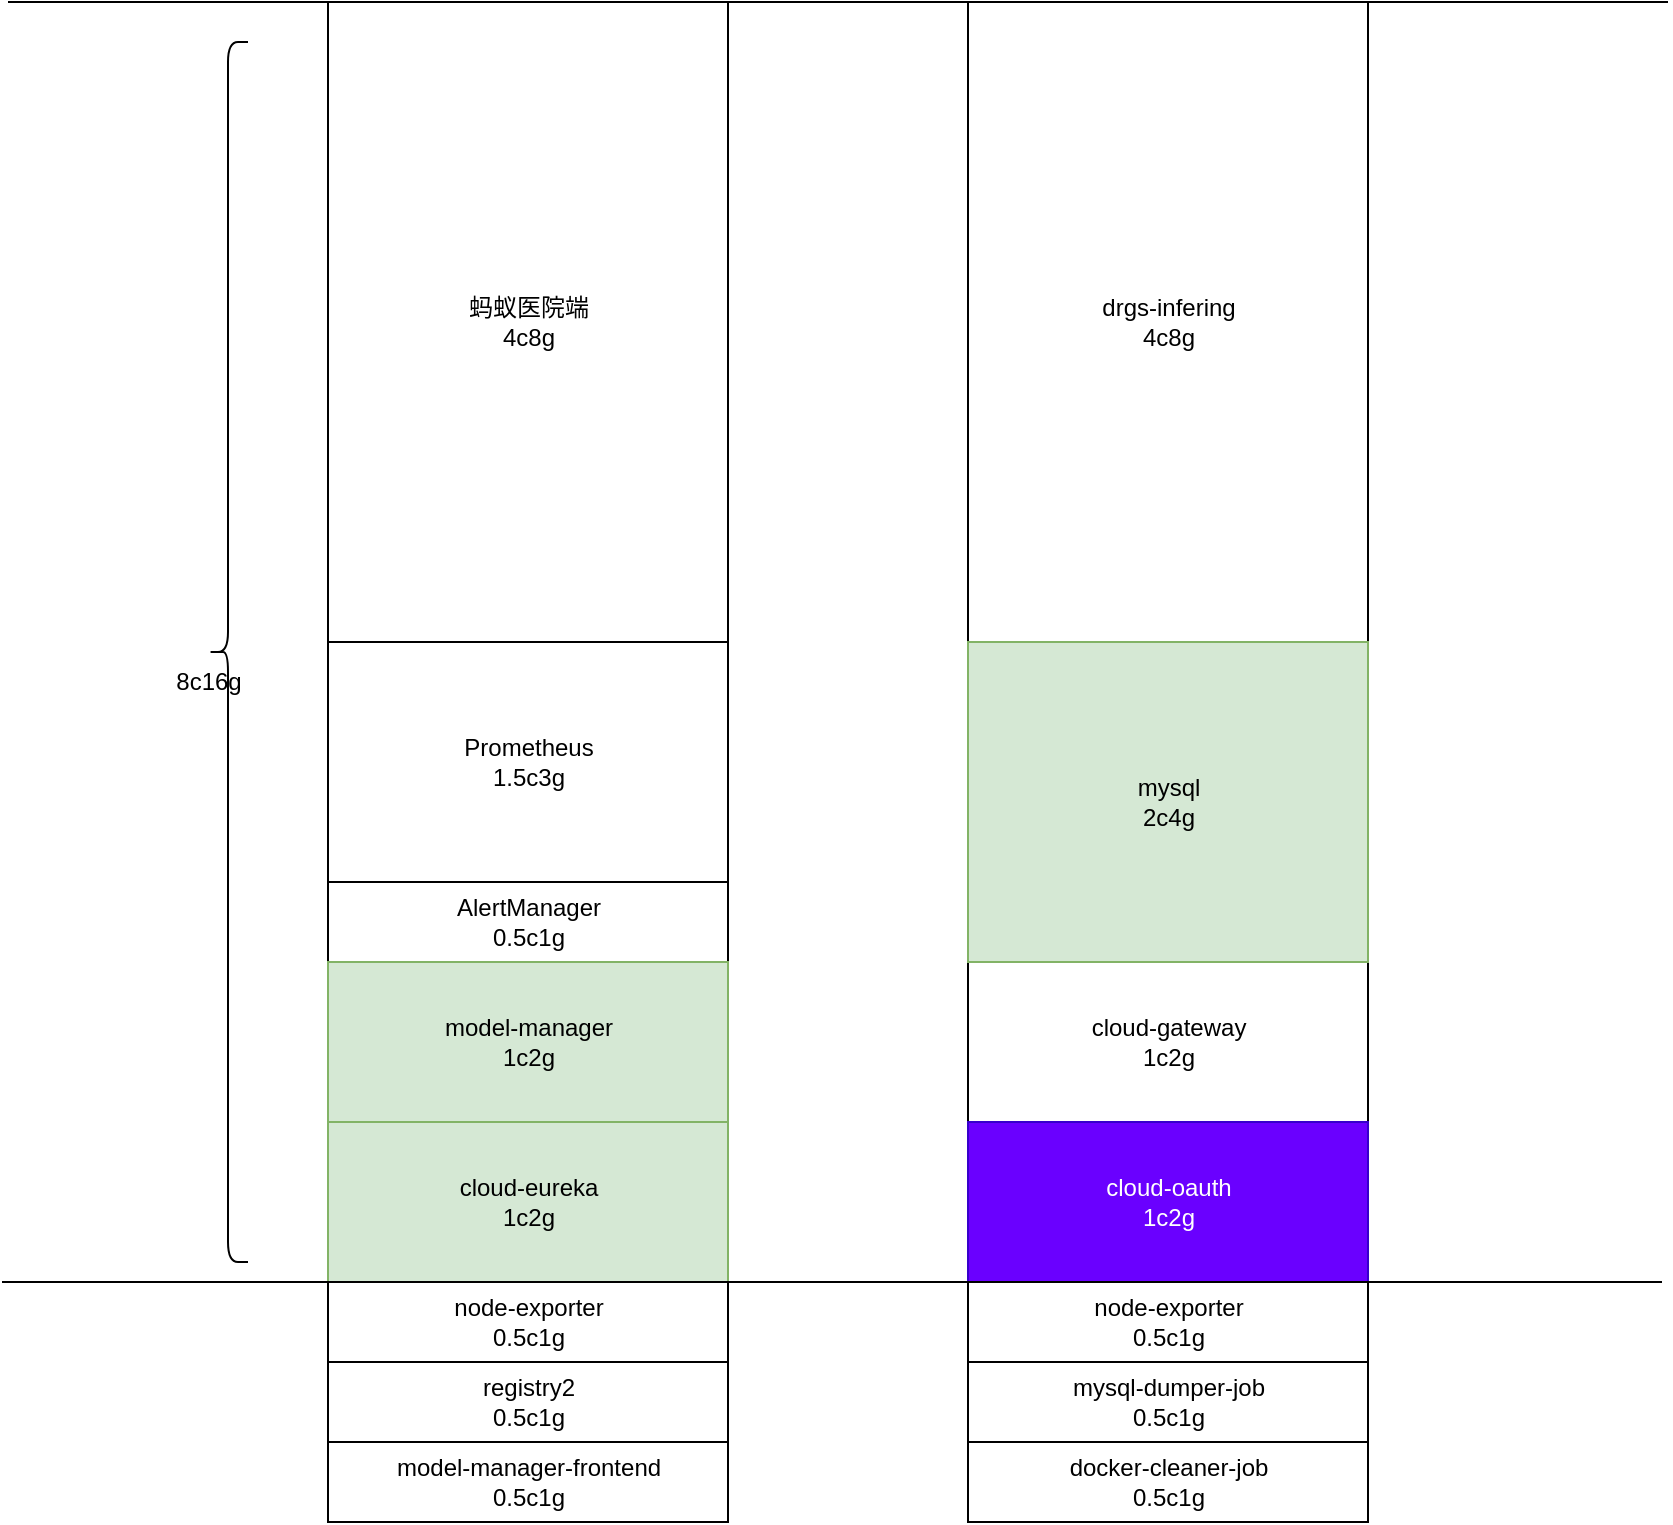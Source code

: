 <mxfile version="13.7.5" type="github">
  <diagram id="hqJXE2mBXw9CYA6xbLTW" name="第 1 页">
    <mxGraphModel dx="2660" dy="1033" grid="1" gridSize="10" guides="1" tooltips="1" connect="1" arrows="1" fold="1" page="1" pageScale="1" pageWidth="827" pageHeight="1169" math="0" shadow="0">
      <root>
        <mxCell id="0" />
        <mxCell id="1" parent="0" />
        <mxCell id="uZS38UH1FDWmxBuLMC9N-2" value="" style="endArrow=none;html=1;" parent="1" edge="1">
          <mxGeometry width="50" height="50" relative="1" as="geometry">
            <mxPoint y="80" as="sourcePoint" />
            <mxPoint x="830" y="80" as="targetPoint" />
          </mxGeometry>
        </mxCell>
        <mxCell id="uZS38UH1FDWmxBuLMC9N-4" value="" style="endArrow=none;html=1;" parent="1" edge="1">
          <mxGeometry width="50" height="50" relative="1" as="geometry">
            <mxPoint x="-3" y="720" as="sourcePoint" />
            <mxPoint x="827" y="720" as="targetPoint" />
          </mxGeometry>
        </mxCell>
        <mxCell id="uZS38UH1FDWmxBuLMC9N-6" value="蚂蚁医院端&lt;br&gt;4c8g" style="html=1;" parent="1" vertex="1">
          <mxGeometry x="160" y="80" width="200" height="320" as="geometry" />
        </mxCell>
        <mxCell id="uZS38UH1FDWmxBuLMC9N-7" value="Prometheus&lt;br&gt;1.5c3g" style="html=1;" parent="1" vertex="1">
          <mxGeometry x="160" y="400" width="200" height="120" as="geometry" />
        </mxCell>
        <mxCell id="uZS38UH1FDWmxBuLMC9N-9" style="edgeStyle=orthogonalEdgeStyle;rounded=0;orthogonalLoop=1;jettySize=auto;html=1;exitX=0.5;exitY=1;exitDx=0;exitDy=0;" parent="1" source="uZS38UH1FDWmxBuLMC9N-7" target="uZS38UH1FDWmxBuLMC9N-7" edge="1">
          <mxGeometry relative="1" as="geometry" />
        </mxCell>
        <mxCell id="uZS38UH1FDWmxBuLMC9N-10" value="AlertManager&lt;br&gt;0.5c1g" style="html=1;" parent="1" vertex="1">
          <mxGeometry x="160" y="520" width="200" height="40" as="geometry" />
        </mxCell>
        <mxCell id="uZS38UH1FDWmxBuLMC9N-11" value="model-manager&lt;br&gt;1c2g" style="html=1;fillColor=#d5e8d4;strokeColor=#82b366;" parent="1" vertex="1">
          <mxGeometry x="160" y="560" width="200" height="80" as="geometry" />
        </mxCell>
        <mxCell id="uZS38UH1FDWmxBuLMC9N-12" value="drgs-infering&lt;br&gt;4c8g" style="html=1;" parent="1" vertex="1">
          <mxGeometry x="480" y="80" width="200" height="320" as="geometry" />
        </mxCell>
        <mxCell id="uZS38UH1FDWmxBuLMC9N-13" value="cloud-gateway&lt;br&gt;1c2g" style="html=1;" parent="1" vertex="1">
          <mxGeometry x="480" y="560" width="200" height="80" as="geometry" />
        </mxCell>
        <mxCell id="uZS38UH1FDWmxBuLMC9N-14" value="cloud-eureka&lt;br&gt;1c2g" style="html=1;fillColor=#d5e8d4;strokeColor=#82b366;" parent="1" vertex="1">
          <mxGeometry x="160" y="640" width="200" height="80" as="geometry" />
        </mxCell>
        <mxCell id="uZS38UH1FDWmxBuLMC9N-15" value="cloud-oauth&lt;br&gt;1c2g" style="html=1;fillColor=#6a00ff;strokeColor=#3700CC;fontColor=#ffffff;" parent="1" vertex="1">
          <mxGeometry x="480" y="640" width="200" height="80" as="geometry" />
        </mxCell>
        <mxCell id="uZS38UH1FDWmxBuLMC9N-16" value="node-exporter&lt;br&gt;0.5c1g" style="html=1;" parent="1" vertex="1">
          <mxGeometry x="160" y="720" width="200" height="40" as="geometry" />
        </mxCell>
        <mxCell id="uZS38UH1FDWmxBuLMC9N-17" value="node-exporter&lt;br&gt;0.5c1g" style="html=1;" parent="1" vertex="1">
          <mxGeometry x="480" y="720" width="200" height="40" as="geometry" />
        </mxCell>
        <mxCell id="uZS38UH1FDWmxBuLMC9N-18" value="" style="shape=curlyBracket;whiteSpace=wrap;html=1;rounded=1;" parent="1" vertex="1">
          <mxGeometry x="100" y="100" width="20" height="610" as="geometry" />
        </mxCell>
        <mxCell id="uZS38UH1FDWmxBuLMC9N-19" value="8c16g" style="text;html=1;align=center;verticalAlign=middle;resizable=0;points=[];autosize=1;" parent="1" vertex="1">
          <mxGeometry x="75" y="410" width="50" height="20" as="geometry" />
        </mxCell>
        <mxCell id="uZS38UH1FDWmxBuLMC9N-20" value="mysql-dumper-job&lt;br&gt;0.5c1g" style="html=1;" parent="1" vertex="1">
          <mxGeometry x="480" y="760" width="200" height="40" as="geometry" />
        </mxCell>
        <mxCell id="uZS38UH1FDWmxBuLMC9N-21" value="mysql&lt;br&gt;2c4g" style="html=1;fillColor=#d5e8d4;strokeColor=#82b366;" parent="1" vertex="1">
          <mxGeometry x="480" y="400" width="200" height="160" as="geometry" />
        </mxCell>
        <mxCell id="IfHC7NuBLYQAB4ykQGZo-1" value="registry2&lt;br&gt;0.5c1g" style="html=1;" parent="1" vertex="1">
          <mxGeometry x="160" y="760" width="200" height="40" as="geometry" />
        </mxCell>
        <mxCell id="IfHC7NuBLYQAB4ykQGZo-2" value="model-manager-frontend&lt;br&gt;0.5c1g" style="html=1;" parent="1" vertex="1">
          <mxGeometry x="160" y="800" width="200" height="40" as="geometry" />
        </mxCell>
        <mxCell id="IfHC7NuBLYQAB4ykQGZo-3" value="docker-cleaner-job&lt;br&gt;0.5c1g" style="html=1;" parent="1" vertex="1">
          <mxGeometry x="480" y="800" width="200" height="40" as="geometry" />
        </mxCell>
      </root>
    </mxGraphModel>
  </diagram>
</mxfile>
